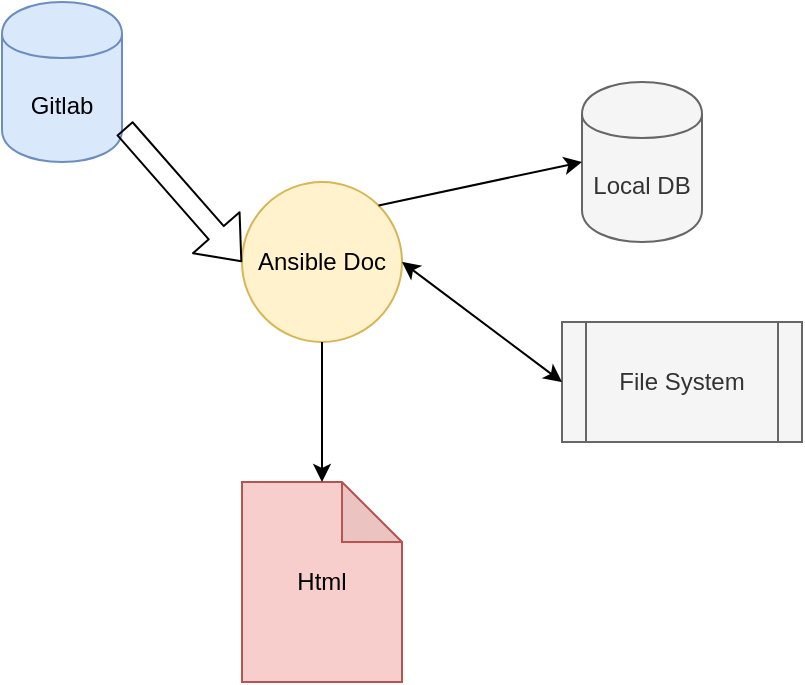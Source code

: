 <mxfile version="11.0.5" type="device"><diagram id="CxeP3BOzTHCbkcsYjEBU" name="Page-1"><mxGraphModel dx="1038" dy="611" grid="1" gridSize="10" guides="1" tooltips="1" connect="1" arrows="1" fold="1" page="1" pageScale="1" pageWidth="1100" pageHeight="850" math="0" shadow="0"><root><mxCell id="0"/><mxCell id="1" parent="0"/><mxCell id="KvYqbo4RT_V2TeKtuWM_-2" value="Gitlab" style="shape=cylinder;whiteSpace=wrap;html=1;boundedLbl=1;backgroundOutline=1;fillColor=#dae8fc;strokeColor=#6c8ebf;" vertex="1" parent="1"><mxGeometry x="480" y="160" width="60" height="80" as="geometry"/></mxCell><mxCell id="KvYqbo4RT_V2TeKtuWM_-3" value="Ansible Doc" style="ellipse;whiteSpace=wrap;html=1;aspect=fixed;fillColor=#fff2cc;strokeColor=#d6b656;" vertex="1" parent="1"><mxGeometry x="600" y="250" width="80" height="80" as="geometry"/></mxCell><mxCell id="KvYqbo4RT_V2TeKtuWM_-4" value="Html" style="shape=note;whiteSpace=wrap;html=1;backgroundOutline=1;darkOpacity=0.05;fillColor=#f8cecc;strokeColor=#b85450;" vertex="1" parent="1"><mxGeometry x="600" y="400" width="80" height="100" as="geometry"/></mxCell><mxCell id="KvYqbo4RT_V2TeKtuWM_-5" value="" style="shape=flexArrow;endArrow=classic;html=1;entryX=0;entryY=0.5;entryDx=0;entryDy=0;exitX=1.02;exitY=0.788;exitDx=0;exitDy=0;exitPerimeter=0;" edge="1" parent="1" source="KvYqbo4RT_V2TeKtuWM_-2" target="KvYqbo4RT_V2TeKtuWM_-3"><mxGeometry width="50" height="50" relative="1" as="geometry"><mxPoint x="390" y="310" as="sourcePoint"/><mxPoint x="440" y="260" as="targetPoint"/></mxGeometry></mxCell><mxCell id="KvYqbo4RT_V2TeKtuWM_-6" value="File System" style="shape=process;whiteSpace=wrap;html=1;backgroundOutline=1;fillColor=#f5f5f5;strokeColor=#666666;fontColor=#333333;" vertex="1" parent="1"><mxGeometry x="760" y="320" width="120" height="60" as="geometry"/></mxCell><mxCell id="KvYqbo4RT_V2TeKtuWM_-8" value="" style="endArrow=classic;startArrow=classic;html=1;entryX=0;entryY=0.5;entryDx=0;entryDy=0;exitX=1;exitY=0.5;exitDx=0;exitDy=0;" edge="1" parent="1" source="KvYqbo4RT_V2TeKtuWM_-3" target="KvYqbo4RT_V2TeKtuWM_-6"><mxGeometry width="50" height="50" relative="1" as="geometry"><mxPoint x="670" y="295" as="sourcePoint"/><mxPoint x="720" y="245" as="targetPoint"/></mxGeometry></mxCell><mxCell id="KvYqbo4RT_V2TeKtuWM_-9" value="" style="endArrow=classic;html=1;exitX=0.5;exitY=1;exitDx=0;exitDy=0;entryX=0.5;entryY=0;entryDx=0;entryDy=0;entryPerimeter=0;" edge="1" parent="1" source="KvYqbo4RT_V2TeKtuWM_-3" target="KvYqbo4RT_V2TeKtuWM_-4"><mxGeometry width="50" height="50" relative="1" as="geometry"><mxPoint x="580" y="420" as="sourcePoint"/><mxPoint x="630" y="370" as="targetPoint"/></mxGeometry></mxCell><mxCell id="KvYqbo4RT_V2TeKtuWM_-10" value="Local DB" style="shape=cylinder;whiteSpace=wrap;html=1;boundedLbl=1;backgroundOutline=1;fillColor=#f5f5f5;strokeColor=#666666;fontColor=#333333;" vertex="1" parent="1"><mxGeometry x="770" y="200" width="60" height="80" as="geometry"/></mxCell><mxCell id="KvYqbo4RT_V2TeKtuWM_-11" value="" style="endArrow=classic;html=1;exitX=1;exitY=0;exitDx=0;exitDy=0;entryX=0;entryY=0.5;entryDx=0;entryDy=0;" edge="1" parent="1" source="KvYqbo4RT_V2TeKtuWM_-3" target="KvYqbo4RT_V2TeKtuWM_-10"><mxGeometry width="50" height="50" relative="1" as="geometry"><mxPoint x="670" y="240" as="sourcePoint"/><mxPoint x="720" y="190" as="targetPoint"/></mxGeometry></mxCell></root></mxGraphModel></diagram></mxfile>
